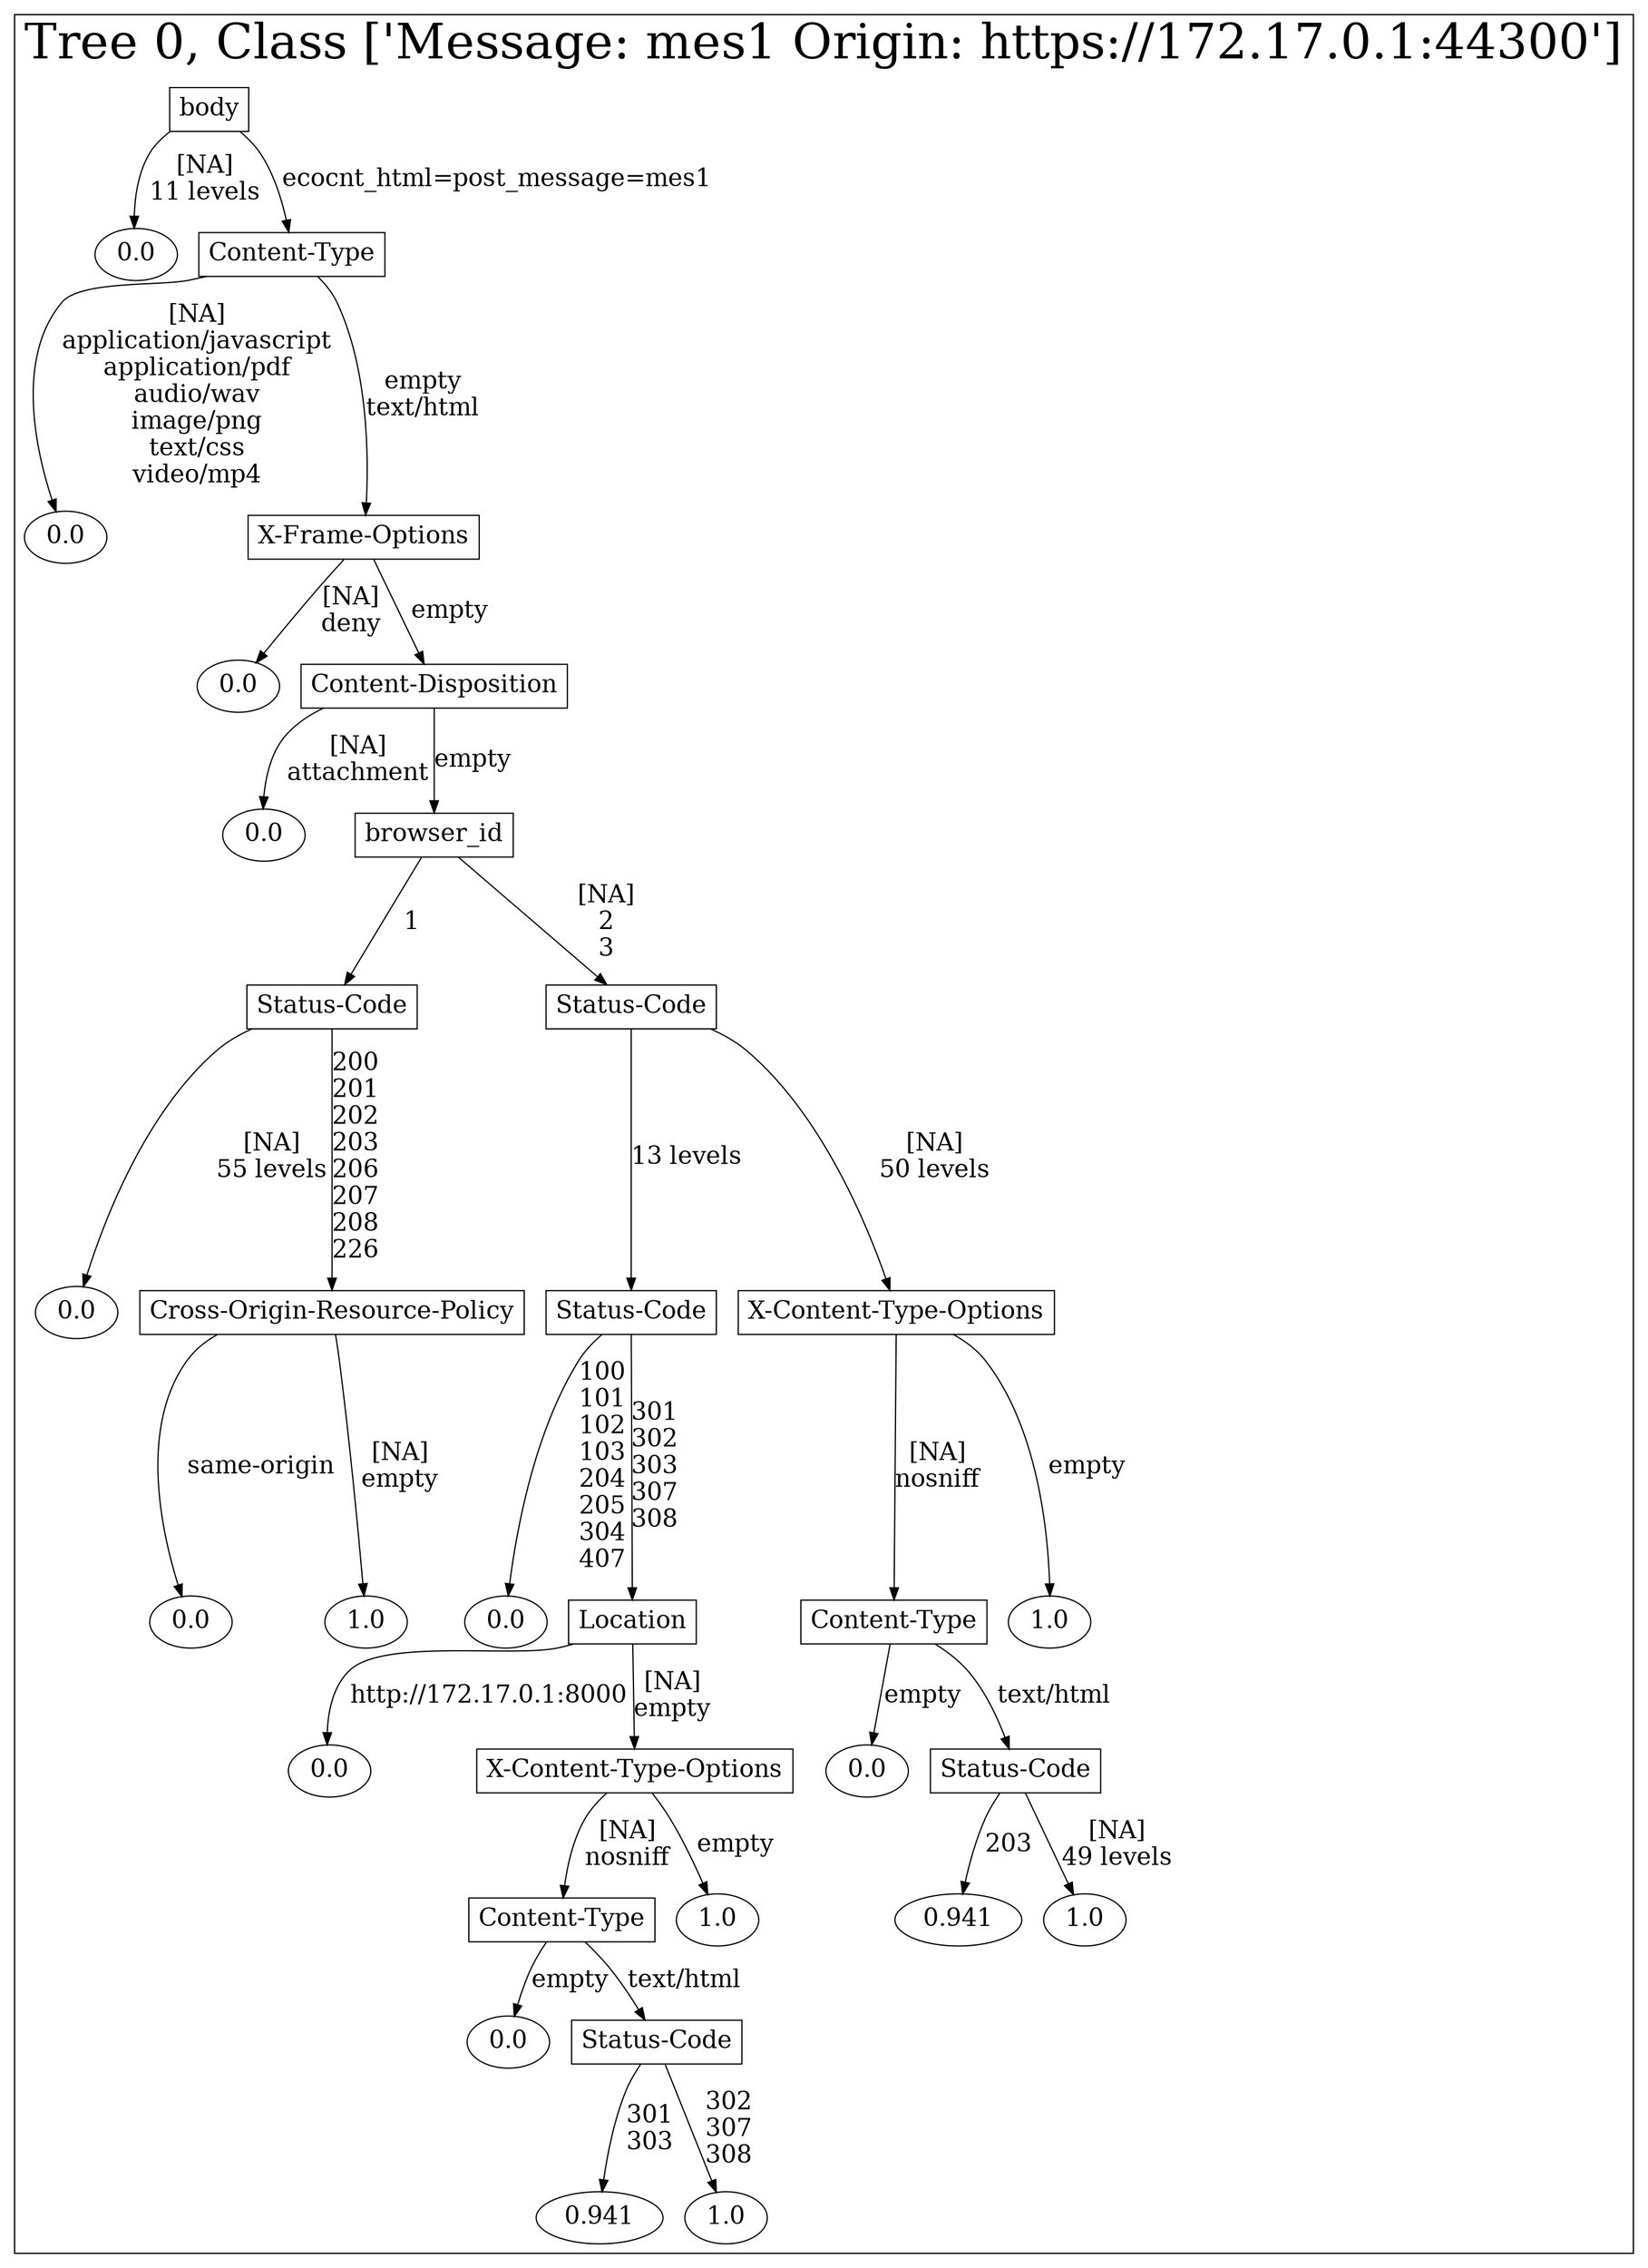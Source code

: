 /*
Generated by:
    http://https://github.com/h2oai/h2o-3/tree/master/h2o-genmodel/src/main/java/hex/genmodel/tools/PrintMojo.java
*/

/*
On a mac:

$ brew install graphviz
$ dot -Tpng file.gv -o file.png
$ open file.png
*/

digraph G {

subgraph cluster_0 {
/* Nodes */

/* Level 0 */
{
"SG_0_Node_0" [shape=box, fontsize=20, label="body"]
}

/* Level 1 */
{
"SG_0_Node_18" [fontsize=20, label="0.0"]
"SG_0_Node_1" [shape=box, fontsize=20, label="Content-Type"]
}

/* Level 2 */
{
"SG_0_Node_19" [fontsize=20, label="0.0"]
"SG_0_Node_2" [shape=box, fontsize=20, label="X-Frame-Options"]
}

/* Level 3 */
{
"SG_0_Node_20" [fontsize=20, label="0.0"]
"SG_0_Node_3" [shape=box, fontsize=20, label="Content-Disposition"]
}

/* Level 4 */
{
"SG_0_Node_21" [fontsize=20, label="0.0"]
"SG_0_Node_4" [shape=box, fontsize=20, label="browser_id"]
}

/* Level 5 */
{
"SG_0_Node_5" [shape=box, fontsize=20, label="Status-Code"]
"SG_0_Node_6" [shape=box, fontsize=20, label="Status-Code"]
}

/* Level 6 */
{
"SG_0_Node_22" [fontsize=20, label="0.0"]
"SG_0_Node_7" [shape=box, fontsize=20, label="Cross-Origin-Resource-Policy"]
"SG_0_Node_8" [shape=box, fontsize=20, label="Status-Code"]
"SG_0_Node_9" [shape=box, fontsize=20, label="X-Content-Type-Options"]
}

/* Level 7 */
{
"SG_0_Node_23" [fontsize=20, label="0.0"]
"SG_0_Node_24" [fontsize=20, label="1.0"]
"SG_0_Node_25" [fontsize=20, label="0.0"]
"SG_0_Node_10" [shape=box, fontsize=20, label="Location"]
"SG_0_Node_11" [shape=box, fontsize=20, label="Content-Type"]
"SG_0_Node_26" [fontsize=20, label="1.0"]
}

/* Level 8 */
{
"SG_0_Node_27" [fontsize=20, label="0.0"]
"SG_0_Node_12" [shape=box, fontsize=20, label="X-Content-Type-Options"]
"SG_0_Node_28" [fontsize=20, label="0.0"]
"SG_0_Node_13" [shape=box, fontsize=20, label="Status-Code"]
}

/* Level 9 */
{
"SG_0_Node_14" [shape=box, fontsize=20, label="Content-Type"]
"SG_0_Node_29" [fontsize=20, label="1.0"]
"SG_0_Node_30" [fontsize=20, label="0.941"]
"SG_0_Node_31" [fontsize=20, label="1.0"]
}

/* Level 10 */
{
"SG_0_Node_32" [fontsize=20, label="0.0"]
"SG_0_Node_16" [shape=box, fontsize=20, label="Status-Code"]
}

/* Level 11 */
{
"SG_0_Node_33" [fontsize=20, label="0.941"]
"SG_0_Node_34" [fontsize=20, label="1.0"]
}

/* Edges */
"SG_0_Node_0" -> "SG_0_Node_18" [fontsize=20, label="[NA]
11 levels
"]
"SG_0_Node_0" -> "SG_0_Node_1" [fontsize=20, label="ecocnt_html=post_message=mes1
"]
"SG_0_Node_1" -> "SG_0_Node_19" [fontsize=20, label="[NA]
application/javascript
application/pdf
audio/wav
image/png
text/css
video/mp4
"]
"SG_0_Node_1" -> "SG_0_Node_2" [fontsize=20, label="empty
text/html
"]
"SG_0_Node_2" -> "SG_0_Node_20" [fontsize=20, label="[NA]
deny
"]
"SG_0_Node_2" -> "SG_0_Node_3" [fontsize=20, label="empty
"]
"SG_0_Node_3" -> "SG_0_Node_21" [fontsize=20, label="[NA]
attachment
"]
"SG_0_Node_3" -> "SG_0_Node_4" [fontsize=20, label="empty
"]
"SG_0_Node_4" -> "SG_0_Node_5" [fontsize=20, label="1
"]
"SG_0_Node_4" -> "SG_0_Node_6" [fontsize=20, label="[NA]
2
3
"]
"SG_0_Node_6" -> "SG_0_Node_8" [fontsize=20, label="13 levels
"]
"SG_0_Node_6" -> "SG_0_Node_9" [fontsize=20, label="[NA]
50 levels
"]
"SG_0_Node_9" -> "SG_0_Node_11" [fontsize=20, label="[NA]
nosniff
"]
"SG_0_Node_9" -> "SG_0_Node_26" [fontsize=20, label="empty
"]
"SG_0_Node_11" -> "SG_0_Node_28" [fontsize=20, label="empty
"]
"SG_0_Node_11" -> "SG_0_Node_13" [fontsize=20, label="text/html
"]
"SG_0_Node_13" -> "SG_0_Node_30" [fontsize=20, label="203
"]
"SG_0_Node_13" -> "SG_0_Node_31" [fontsize=20, label="[NA]
49 levels
"]
"SG_0_Node_8" -> "SG_0_Node_25" [fontsize=20, label="100
101
102
103
204
205
304
407
"]
"SG_0_Node_8" -> "SG_0_Node_10" [fontsize=20, label="301
302
303
307
308
"]
"SG_0_Node_10" -> "SG_0_Node_27" [fontsize=20, label="http://172.17.0.1:8000
"]
"SG_0_Node_10" -> "SG_0_Node_12" [fontsize=20, label="[NA]
empty
"]
"SG_0_Node_12" -> "SG_0_Node_14" [fontsize=20, label="[NA]
nosniff
"]
"SG_0_Node_12" -> "SG_0_Node_29" [fontsize=20, label="empty
"]
"SG_0_Node_14" -> "SG_0_Node_32" [fontsize=20, label="empty
"]
"SG_0_Node_14" -> "SG_0_Node_16" [fontsize=20, label="text/html
"]
"SG_0_Node_16" -> "SG_0_Node_33" [fontsize=20, label="301
303
"]
"SG_0_Node_16" -> "SG_0_Node_34" [fontsize=20, label="302
307
308
"]
"SG_0_Node_5" -> "SG_0_Node_22" [fontsize=20, label="[NA]
55 levels
"]
"SG_0_Node_5" -> "SG_0_Node_7" [fontsize=20, label="200
201
202
203
206
207
208
226
"]
"SG_0_Node_7" -> "SG_0_Node_23" [fontsize=20, label="same-origin
"]
"SG_0_Node_7" -> "SG_0_Node_24" [fontsize=20, label="[NA]
empty
"]

fontsize=40
label="Tree 0, Class ['Message: mes1 Origin: https://172.17.0.1:44300']"
}

}

